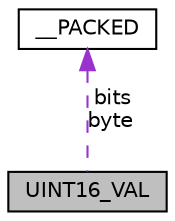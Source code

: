 digraph "UINT16_VAL"
{
  edge [fontname="Helvetica",fontsize="10",labelfontname="Helvetica",labelfontsize="10"];
  node [fontname="Helvetica",fontsize="10",shape=record];
  Node1 [label="UINT16_VAL",height=0.2,width=0.4,color="black", fillcolor="grey75", style="filled", fontcolor="black"];
  Node2 -> Node1 [dir="back",color="darkorchid3",fontsize="10",style="dashed",label=" bits\nbyte" ,fontname="Helvetica"];
  Node2 [label="__PACKED",height=0.2,width=0.4,color="black", fillcolor="white", style="filled",URL="$struct_u_i_n_t16___v_a_l_1_1_____p_a_c_k_e_d.html"];
}
